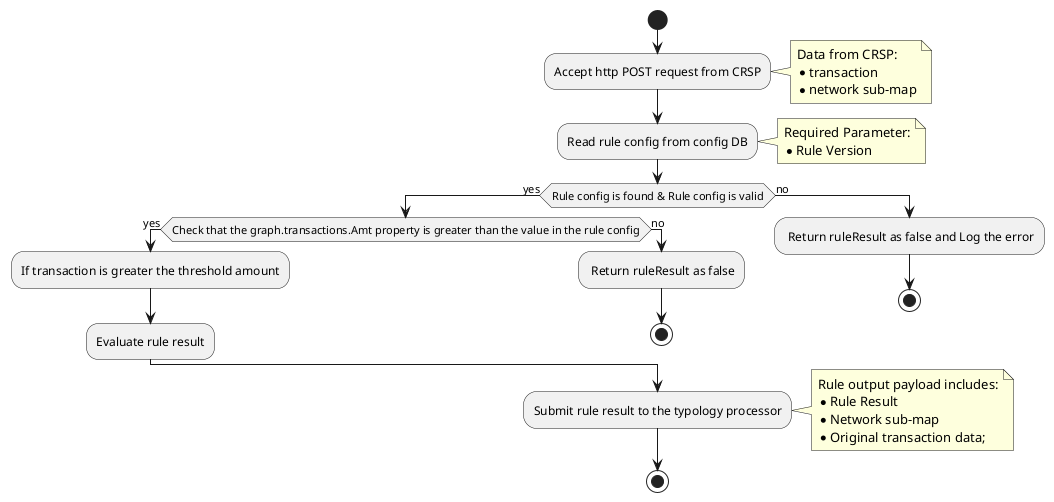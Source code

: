 @startuml
start
:Accept http POST request from CRSP;
 note right
            Data from CRSP:
            * transaction
            * network sub-map
        end note
:Read rule config from config DB;
 note right
            Required Parameter:
            * Rule Version
        end note
if (Rule config is found & Rule config is valid) then (yes)
  if (Check that the graph.transactions.Amt property is greater than the value in the rule config) then (yes)
   :If transaction is greater the threshold amount;
    :Evaluate rule result;
  else (no)
   : Return ruleResult as false;
   stop
  endif
else (no)
  : Return ruleResult as false and Log the error;
  stop
endif
:Submit rule result to the typology processor;
note right
    Rule output payload includes:
    * Rule Result
    * Network sub-map
    * Original transaction data;
end note
stop
@enduml
